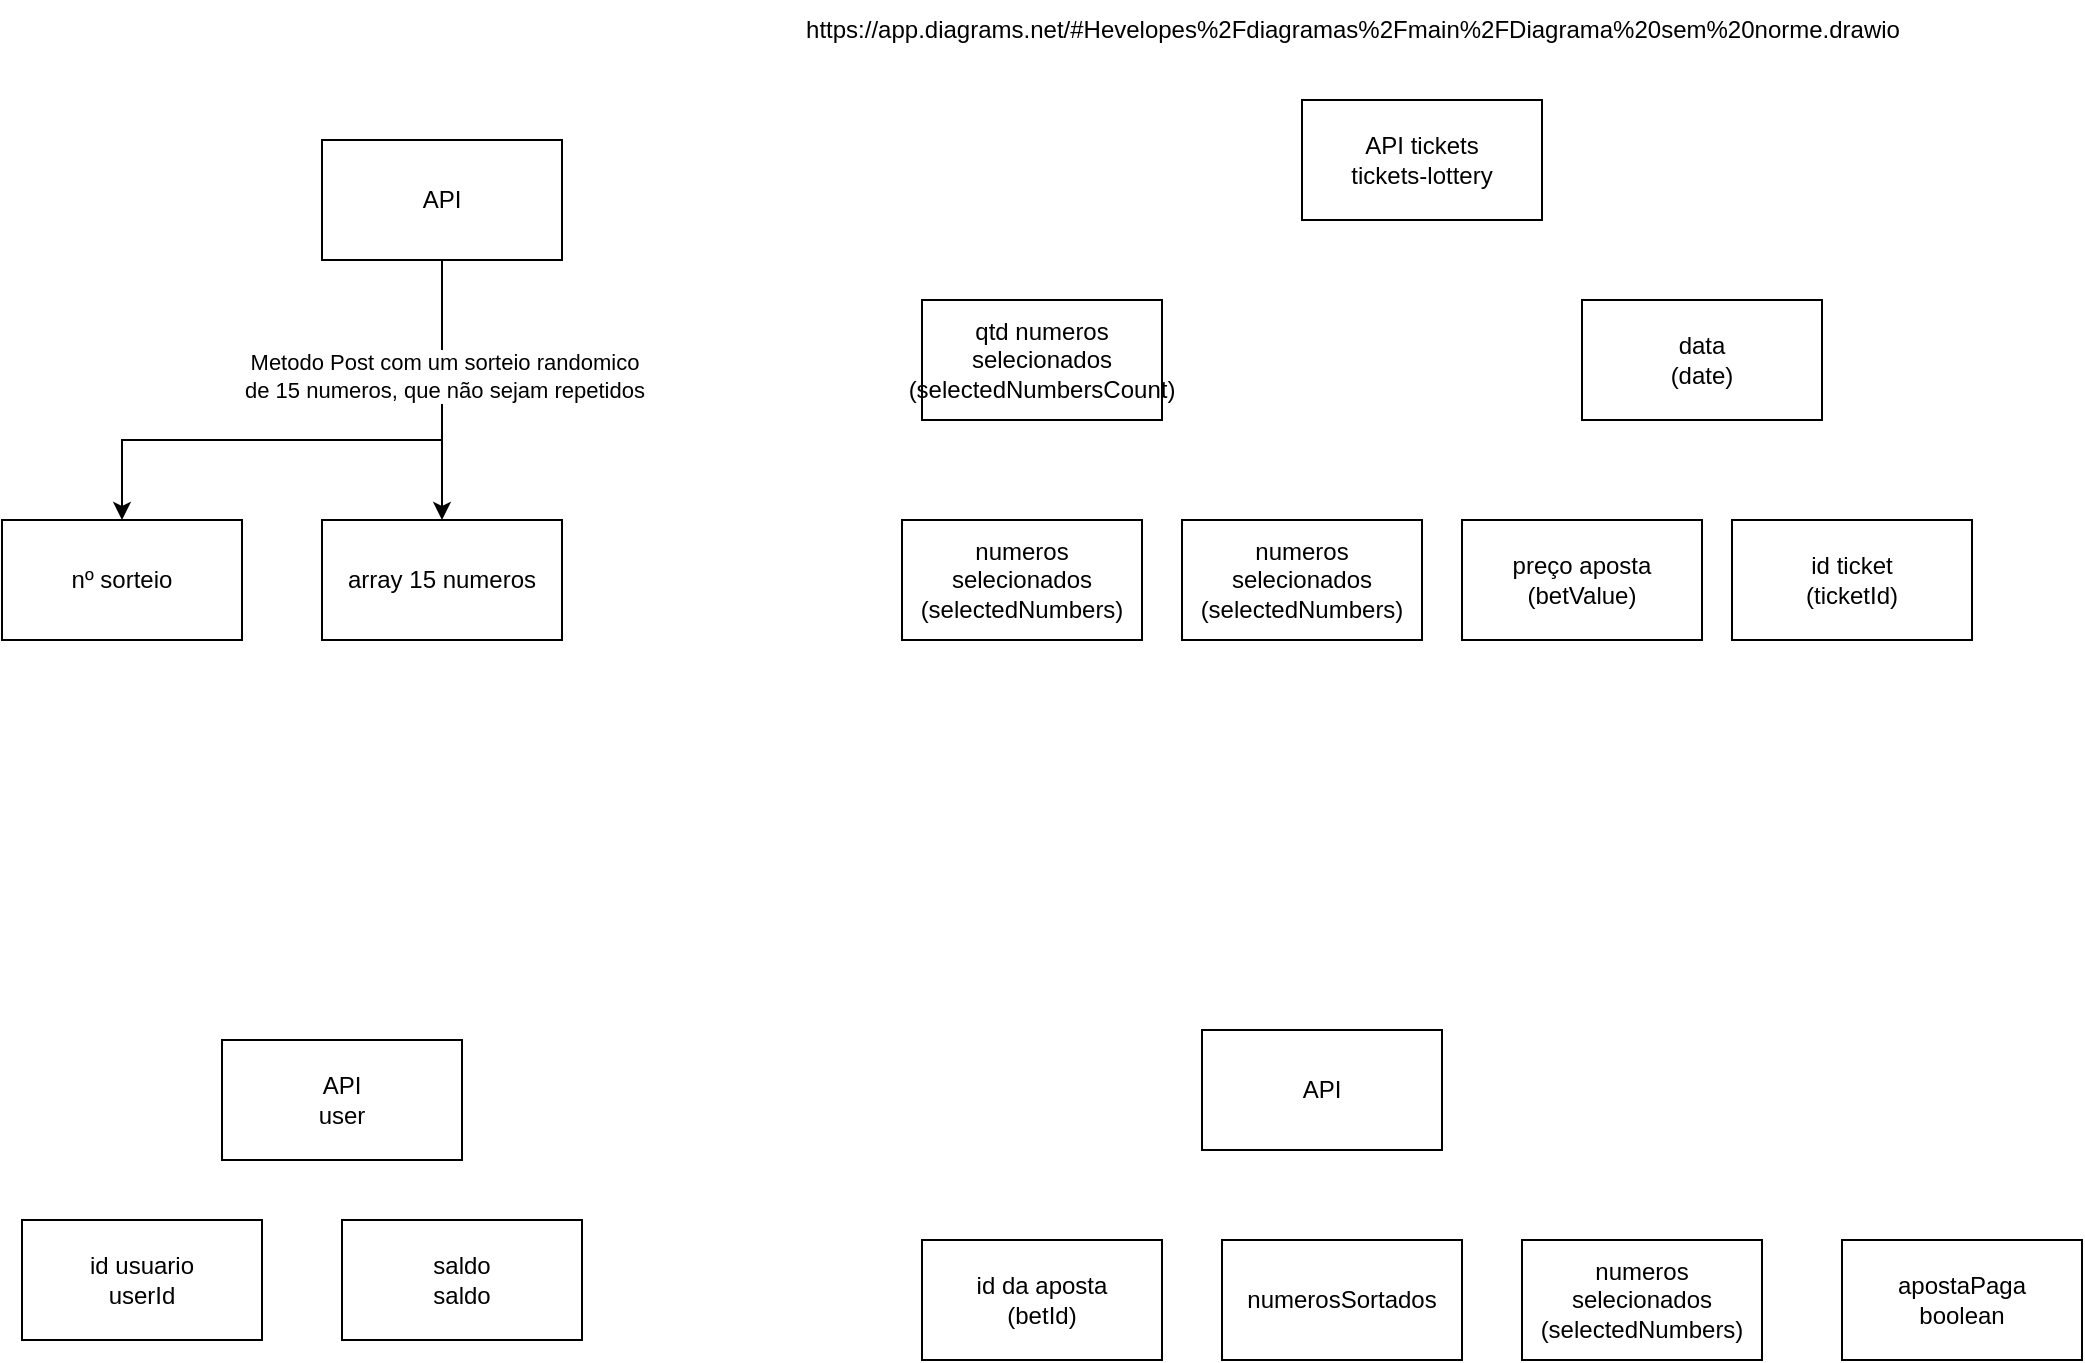 <mxfile version="21.1.7" type="github">
  <diagram name="Página-1" id="LDEoYNo0WsIWAV5cOLvl">
    <mxGraphModel dx="2286" dy="796" grid="1" gridSize="10" guides="1" tooltips="1" connect="1" arrows="1" fold="1" page="1" pageScale="1" pageWidth="827" pageHeight="1169" math="0" shadow="0">
      <root>
        <mxCell id="0" />
        <mxCell id="1" parent="0" />
        <mxCell id="R3lp2fc2N_ukTkgj45sd-3" style="edgeStyle=orthogonalEdgeStyle;rounded=0;orthogonalLoop=1;jettySize=auto;html=1;entryX=0.5;entryY=0;entryDx=0;entryDy=0;" parent="1" source="R3lp2fc2N_ukTkgj45sd-1" target="R3lp2fc2N_ukTkgj45sd-2" edge="1">
          <mxGeometry relative="1" as="geometry">
            <Array as="points">
              <mxPoint x="30" y="240" />
              <mxPoint x="30" y="240" />
            </Array>
          </mxGeometry>
        </mxCell>
        <mxCell id="R3lp2fc2N_ukTkgj45sd-4" value="Metodo Post com um sorteio randomico &lt;br&gt;de 15 numeros, que não sejam repetidos" style="edgeLabel;html=1;align=center;verticalAlign=middle;resizable=0;points=[];" parent="R3lp2fc2N_ukTkgj45sd-3" vertex="1" connectable="0">
          <mxGeometry x="-0.113" y="1" relative="1" as="geometry">
            <mxPoint as="offset" />
          </mxGeometry>
        </mxCell>
        <mxCell id="R3lp2fc2N_ukTkgj45sd-1" value="API" style="rounded=0;whiteSpace=wrap;html=1;" parent="1" vertex="1">
          <mxGeometry x="-30" y="80" width="120" height="60" as="geometry" />
        </mxCell>
        <mxCell id="R3lp2fc2N_ukTkgj45sd-2" value="array 15 numeros" style="rounded=0;whiteSpace=wrap;html=1;" parent="1" vertex="1">
          <mxGeometry x="-30" y="270" width="120" height="60" as="geometry" />
        </mxCell>
        <mxCell id="R3lp2fc2N_ukTkgj45sd-6" style="edgeStyle=orthogonalEdgeStyle;rounded=0;orthogonalLoop=1;jettySize=auto;html=1;endArrow=none;endFill=0;startArrow=classic;startFill=1;" parent="1" source="R3lp2fc2N_ukTkgj45sd-5" edge="1">
          <mxGeometry relative="1" as="geometry">
            <mxPoint x="30" y="230" as="targetPoint" />
            <Array as="points">
              <mxPoint x="-130" y="230" />
            </Array>
          </mxGeometry>
        </mxCell>
        <mxCell id="R3lp2fc2N_ukTkgj45sd-5" value="nº sorteio" style="rounded=0;whiteSpace=wrap;html=1;" parent="1" vertex="1">
          <mxGeometry x="-190" y="270" width="120" height="60" as="geometry" />
        </mxCell>
        <mxCell id="R3lp2fc2N_ukTkgj45sd-7" value="API tickets&lt;br&gt;tickets-lottery" style="rounded=0;whiteSpace=wrap;html=1;" parent="1" vertex="1">
          <mxGeometry x="460" y="60" width="120" height="60" as="geometry" />
        </mxCell>
        <mxCell id="R3lp2fc2N_ukTkgj45sd-8" value="numeros selecionados&lt;br&gt;(selectedNumbers)" style="rounded=0;whiteSpace=wrap;html=1;" parent="1" vertex="1">
          <mxGeometry x="260" y="270" width="120" height="60" as="geometry" />
        </mxCell>
        <mxCell id="R3lp2fc2N_ukTkgj45sd-10" value="id da aposta&lt;br&gt;(betId)" style="rounded=0;whiteSpace=wrap;html=1;" parent="1" vertex="1">
          <mxGeometry x="270" y="630" width="120" height="60" as="geometry" />
        </mxCell>
        <mxCell id="R3lp2fc2N_ukTkgj45sd-13" value="data&lt;br&gt;(date)" style="rounded=0;whiteSpace=wrap;html=1;" parent="1" vertex="1">
          <mxGeometry x="600" y="160" width="120" height="60" as="geometry" />
        </mxCell>
        <mxCell id="R3lp2fc2N_ukTkgj45sd-14" value="preço aposta&lt;br&gt;(betValue)" style="rounded=0;whiteSpace=wrap;html=1;" parent="1" vertex="1">
          <mxGeometry x="540" y="270" width="120" height="60" as="geometry" />
        </mxCell>
        <mxCell id="R3lp2fc2N_ukTkgj45sd-19" value="https://app.diagrams.net/#Hevelopes%2Fdiagramas%2Fmain%2FDiagrama%20sem%20norme.drawio" style="text;html=1;align=center;verticalAlign=middle;resizable=0;points=[];autosize=1;strokeColor=none;fillColor=none;" parent="1" vertex="1">
          <mxGeometry x="200" y="10" width="570" height="30" as="geometry" />
        </mxCell>
        <mxCell id="pfoQ1G07Xg3hc_mOFHfe-1" value="API&lt;br&gt;user" style="rounded=0;whiteSpace=wrap;html=1;" parent="1" vertex="1">
          <mxGeometry x="-80" y="530" width="120" height="60" as="geometry" />
        </mxCell>
        <mxCell id="p895W6Y1u3VLtSxfysHn-1" value="id ticket&lt;br&gt;(ticketId)" style="rounded=0;whiteSpace=wrap;html=1;" vertex="1" parent="1">
          <mxGeometry x="675" y="270" width="120" height="60" as="geometry" />
        </mxCell>
        <mxCell id="p895W6Y1u3VLtSxfysHn-2" value="qtd numeros selecionados&lt;br&gt;(selectedNumbersCount)" style="rounded=0;whiteSpace=wrap;html=1;" vertex="1" parent="1">
          <mxGeometry x="270" y="160" width="120" height="60" as="geometry" />
        </mxCell>
        <mxCell id="p895W6Y1u3VLtSxfysHn-3" value="id usuario&lt;br&gt;userId" style="rounded=0;whiteSpace=wrap;html=1;" vertex="1" parent="1">
          <mxGeometry x="-180" y="620" width="120" height="60" as="geometry" />
        </mxCell>
        <mxCell id="p895W6Y1u3VLtSxfysHn-4" value="saldo&lt;br&gt;saldo" style="rounded=0;whiteSpace=wrap;html=1;" vertex="1" parent="1">
          <mxGeometry x="-20" y="620" width="120" height="60" as="geometry" />
        </mxCell>
        <mxCell id="p895W6Y1u3VLtSxfysHn-6" value="API" style="rounded=0;whiteSpace=wrap;html=1;" vertex="1" parent="1">
          <mxGeometry x="410" y="525" width="120" height="60" as="geometry" />
        </mxCell>
        <mxCell id="p895W6Y1u3VLtSxfysHn-7" value="numerosSortados" style="rounded=0;whiteSpace=wrap;html=1;" vertex="1" parent="1">
          <mxGeometry x="420" y="630" width="120" height="60" as="geometry" />
        </mxCell>
        <mxCell id="p895W6Y1u3VLtSxfysHn-8" value="numeros selecionados&lt;br&gt;(selectedNumbers)" style="rounded=0;whiteSpace=wrap;html=1;" vertex="1" parent="1">
          <mxGeometry x="570" y="630" width="120" height="60" as="geometry" />
        </mxCell>
        <mxCell id="p895W6Y1u3VLtSxfysHn-9" value="apostaPaga&lt;br&gt;boolean" style="rounded=0;whiteSpace=wrap;html=1;" vertex="1" parent="1">
          <mxGeometry x="730" y="630" width="120" height="60" as="geometry" />
        </mxCell>
        <mxCell id="p895W6Y1u3VLtSxfysHn-10" value="numeros selecionados&lt;br&gt;(selectedNumbers)" style="rounded=0;whiteSpace=wrap;html=1;" vertex="1" parent="1">
          <mxGeometry x="400" y="270" width="120" height="60" as="geometry" />
        </mxCell>
      </root>
    </mxGraphModel>
  </diagram>
</mxfile>
